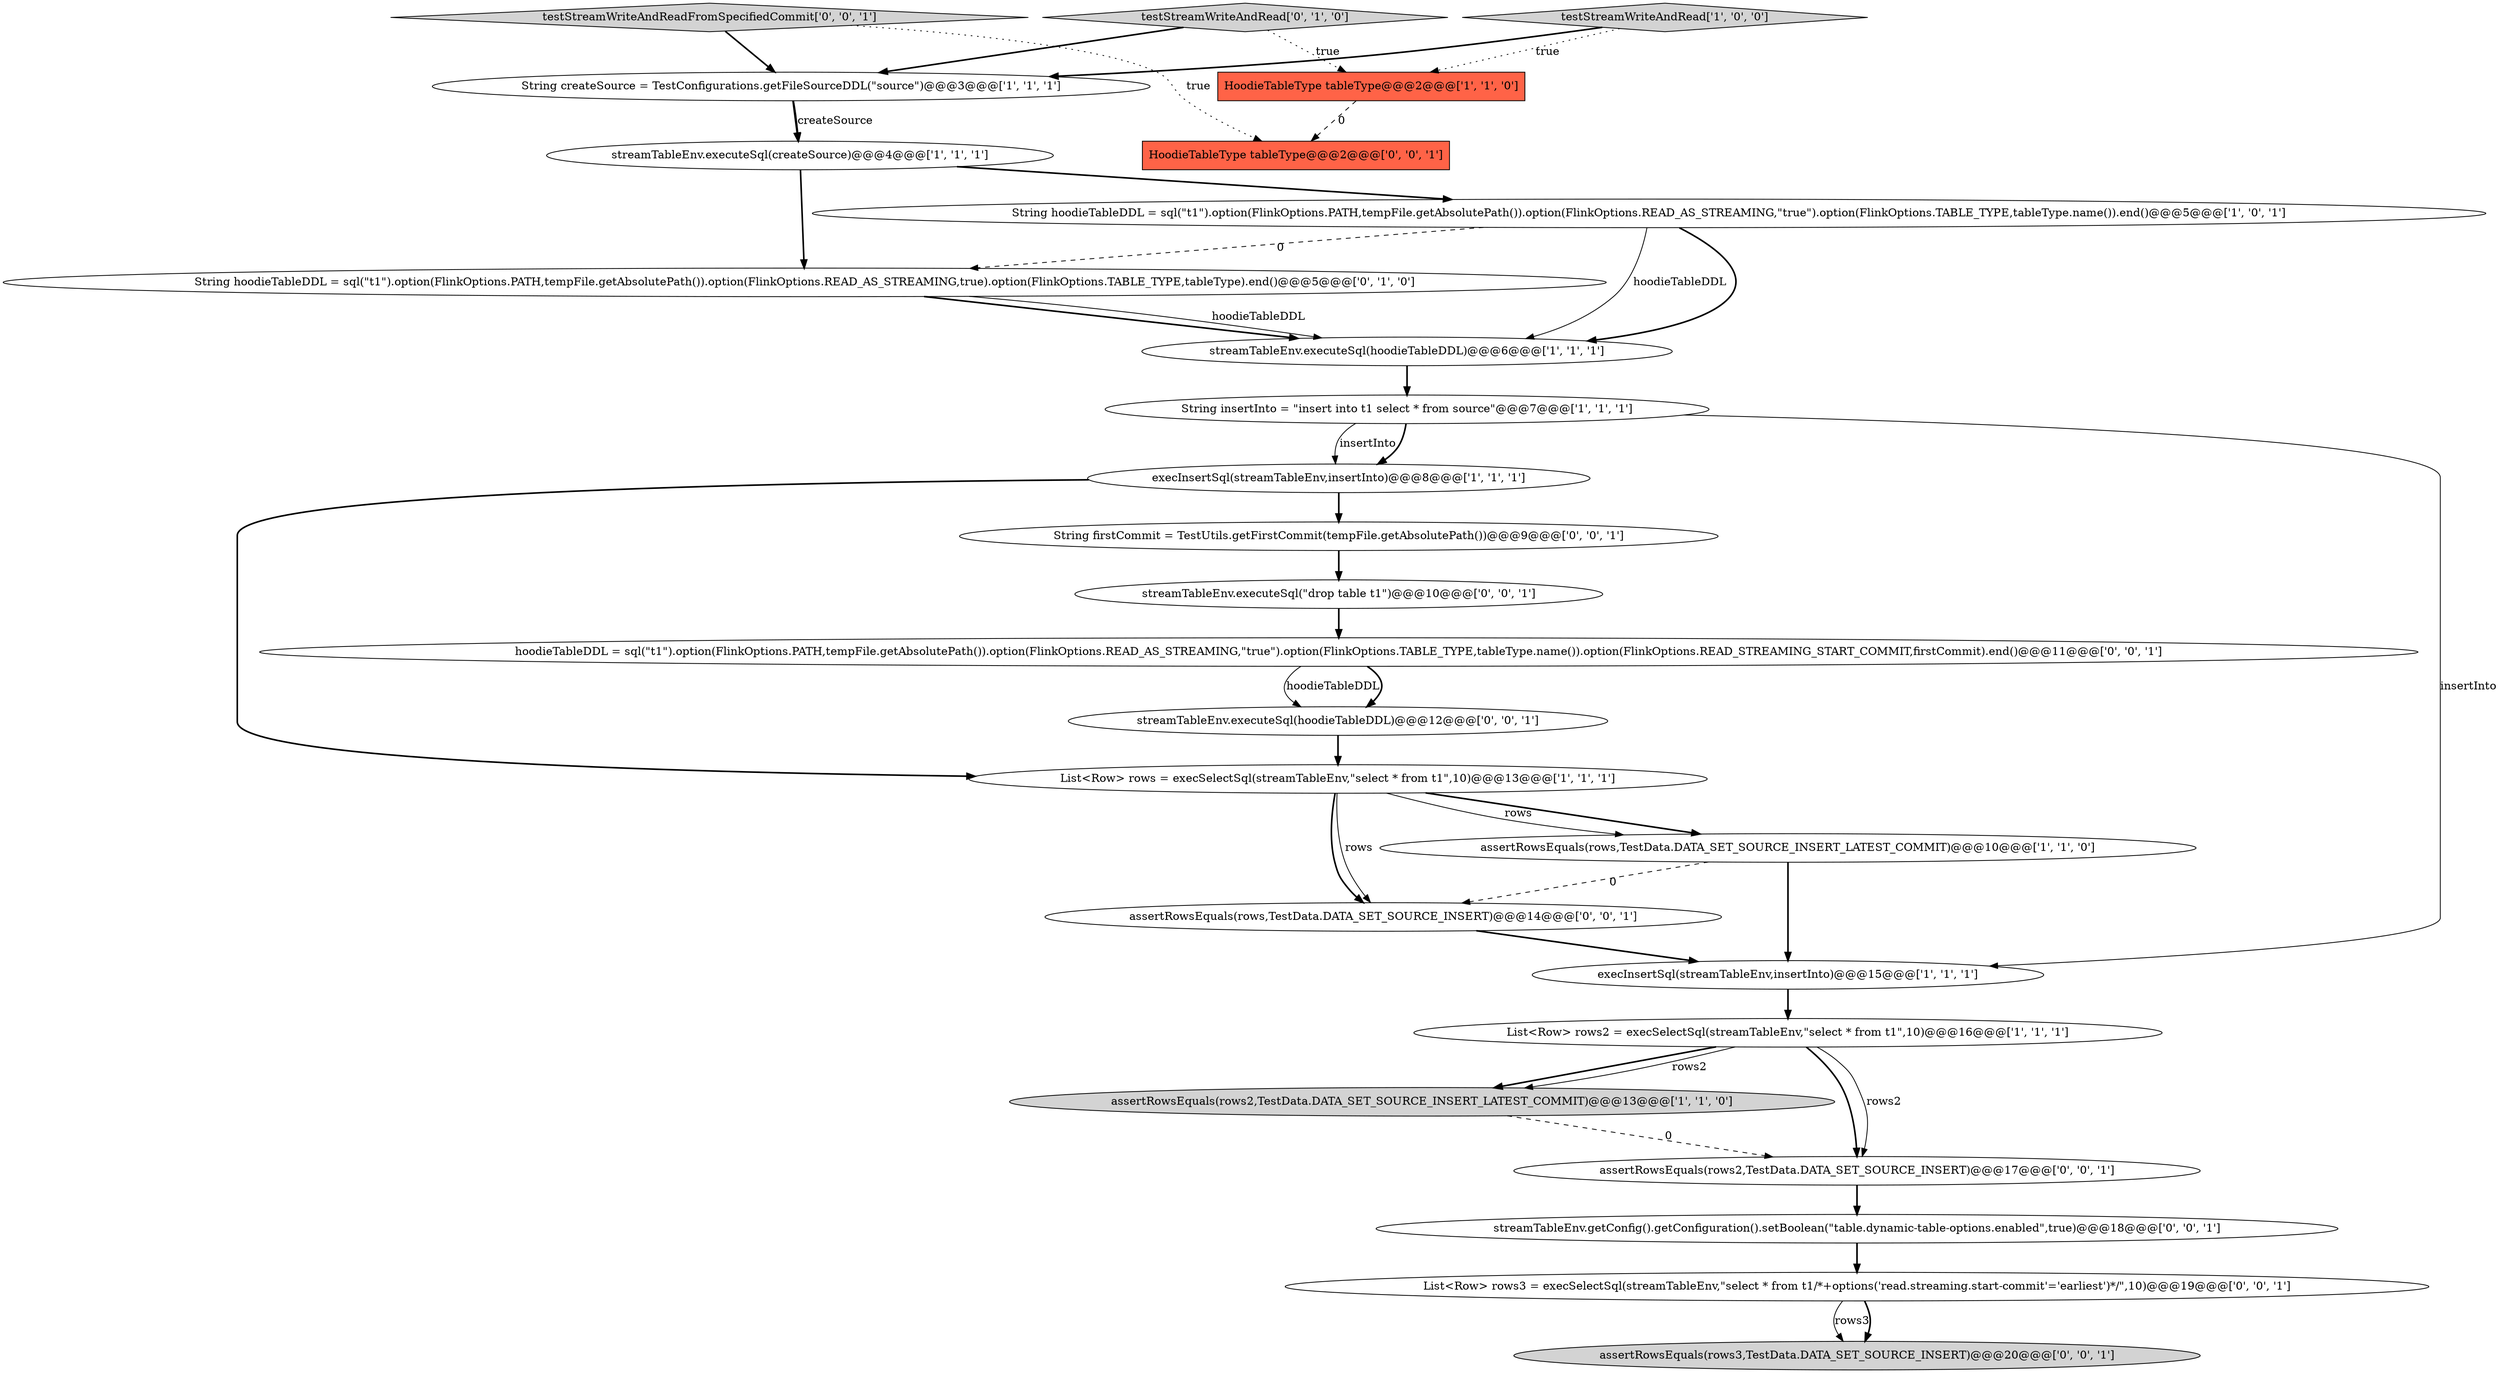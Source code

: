 digraph {
5 [style = filled, label = "streamTableEnv.executeSql(createSource)@@@4@@@['1', '1', '1']", fillcolor = white, shape = ellipse image = "AAA0AAABBB1BBB"];
12 [style = filled, label = "String hoodieTableDDL = sql(\"t1\").option(FlinkOptions.PATH,tempFile.getAbsolutePath()).option(FlinkOptions.READ_AS_STREAMING,\"true\").option(FlinkOptions.TABLE_TYPE,tableType.name()).end()@@@5@@@['1', '0', '1']", fillcolor = white, shape = ellipse image = "AAA0AAABBB1BBB"];
17 [style = filled, label = "streamTableEnv.getConfig().getConfiguration().setBoolean(\"table.dynamic-table-options.enabled\",true)@@@18@@@['0', '0', '1']", fillcolor = white, shape = ellipse image = "AAA0AAABBB3BBB"];
22 [style = filled, label = "testStreamWriteAndReadFromSpecifiedCommit['0', '0', '1']", fillcolor = lightgray, shape = diamond image = "AAA0AAABBB3BBB"];
25 [style = filled, label = "HoodieTableType tableType@@@2@@@['0', '0', '1']", fillcolor = tomato, shape = box image = "AAA0AAABBB3BBB"];
11 [style = filled, label = "assertRowsEquals(rows,TestData.DATA_SET_SOURCE_INSERT_LATEST_COMMIT)@@@10@@@['1', '1', '0']", fillcolor = white, shape = ellipse image = "AAA0AAABBB1BBB"];
18 [style = filled, label = "List<Row> rows3 = execSelectSql(streamTableEnv,\"select * from t1/*+options('read.streaming.start-commit'='earliest')*/\",10)@@@19@@@['0', '0', '1']", fillcolor = white, shape = ellipse image = "AAA0AAABBB3BBB"];
20 [style = filled, label = "assertRowsEquals(rows,TestData.DATA_SET_SOURCE_INSERT)@@@14@@@['0', '0', '1']", fillcolor = white, shape = ellipse image = "AAA0AAABBB3BBB"];
24 [style = filled, label = "hoodieTableDDL = sql(\"t1\").option(FlinkOptions.PATH,tempFile.getAbsolutePath()).option(FlinkOptions.READ_AS_STREAMING,\"true\").option(FlinkOptions.TABLE_TYPE,tableType.name()).option(FlinkOptions.READ_STREAMING_START_COMMIT,firstCommit).end()@@@11@@@['0', '0', '1']", fillcolor = white, shape = ellipse image = "AAA0AAABBB3BBB"];
4 [style = filled, label = "String createSource = TestConfigurations.getFileSourceDDL(\"source\")@@@3@@@['1', '1', '1']", fillcolor = white, shape = ellipse image = "AAA0AAABBB1BBB"];
8 [style = filled, label = "assertRowsEquals(rows2,TestData.DATA_SET_SOURCE_INSERT_LATEST_COMMIT)@@@13@@@['1', '1', '0']", fillcolor = lightgray, shape = ellipse image = "AAA0AAABBB1BBB"];
0 [style = filled, label = "execInsertSql(streamTableEnv,insertInto)@@@8@@@['1', '1', '1']", fillcolor = white, shape = ellipse image = "AAA0AAABBB1BBB"];
13 [style = filled, label = "testStreamWriteAndRead['0', '1', '0']", fillcolor = lightgray, shape = diamond image = "AAA0AAABBB2BBB"];
7 [style = filled, label = "HoodieTableType tableType@@@2@@@['1', '1', '0']", fillcolor = tomato, shape = box image = "AAA0AAABBB1BBB"];
19 [style = filled, label = "streamTableEnv.executeSql(\"drop table t1\")@@@10@@@['0', '0', '1']", fillcolor = white, shape = ellipse image = "AAA0AAABBB3BBB"];
21 [style = filled, label = "assertRowsEquals(rows2,TestData.DATA_SET_SOURCE_INSERT)@@@17@@@['0', '0', '1']", fillcolor = white, shape = ellipse image = "AAA0AAABBB3BBB"];
14 [style = filled, label = "String hoodieTableDDL = sql(\"t1\").option(FlinkOptions.PATH,tempFile.getAbsolutePath()).option(FlinkOptions.READ_AS_STREAMING,true).option(FlinkOptions.TABLE_TYPE,tableType).end()@@@5@@@['0', '1', '0']", fillcolor = white, shape = ellipse image = "AAA1AAABBB2BBB"];
23 [style = filled, label = "String firstCommit = TestUtils.getFirstCommit(tempFile.getAbsolutePath())@@@9@@@['0', '0', '1']", fillcolor = white, shape = ellipse image = "AAA0AAABBB3BBB"];
16 [style = filled, label = "streamTableEnv.executeSql(hoodieTableDDL)@@@12@@@['0', '0', '1']", fillcolor = white, shape = ellipse image = "AAA0AAABBB3BBB"];
9 [style = filled, label = "streamTableEnv.executeSql(hoodieTableDDL)@@@6@@@['1', '1', '1']", fillcolor = white, shape = ellipse image = "AAA0AAABBB1BBB"];
3 [style = filled, label = "testStreamWriteAndRead['1', '0', '0']", fillcolor = lightgray, shape = diamond image = "AAA0AAABBB1BBB"];
1 [style = filled, label = "String insertInto = \"insert into t1 select * from source\"@@@7@@@['1', '1', '1']", fillcolor = white, shape = ellipse image = "AAA0AAABBB1BBB"];
2 [style = filled, label = "List<Row> rows = execSelectSql(streamTableEnv,\"select * from t1\",10)@@@13@@@['1', '1', '1']", fillcolor = white, shape = ellipse image = "AAA0AAABBB1BBB"];
15 [style = filled, label = "assertRowsEquals(rows3,TestData.DATA_SET_SOURCE_INSERT)@@@20@@@['0', '0', '1']", fillcolor = lightgray, shape = ellipse image = "AAA0AAABBB3BBB"];
10 [style = filled, label = "List<Row> rows2 = execSelectSql(streamTableEnv,\"select * from t1\",10)@@@16@@@['1', '1', '1']", fillcolor = white, shape = ellipse image = "AAA0AAABBB1BBB"];
6 [style = filled, label = "execInsertSql(streamTableEnv,insertInto)@@@15@@@['1', '1', '1']", fillcolor = white, shape = ellipse image = "AAA0AAABBB1BBB"];
5->14 [style = bold, label=""];
10->21 [style = bold, label=""];
13->4 [style = bold, label=""];
23->19 [style = bold, label=""];
20->6 [style = bold, label=""];
11->20 [style = dashed, label="0"];
12->14 [style = dashed, label="0"];
2->11 [style = bold, label=""];
1->6 [style = solid, label="insertInto"];
17->18 [style = bold, label=""];
4->5 [style = bold, label=""];
21->17 [style = bold, label=""];
18->15 [style = solid, label="rows3"];
10->8 [style = bold, label=""];
4->5 [style = solid, label="createSource"];
2->11 [style = solid, label="rows"];
24->16 [style = solid, label="hoodieTableDDL"];
14->9 [style = bold, label=""];
19->24 [style = bold, label=""];
11->6 [style = bold, label=""];
7->25 [style = dashed, label="0"];
2->20 [style = solid, label="rows"];
1->0 [style = solid, label="insertInto"];
12->9 [style = solid, label="hoodieTableDDL"];
6->10 [style = bold, label=""];
0->23 [style = bold, label=""];
14->9 [style = solid, label="hoodieTableDDL"];
12->9 [style = bold, label=""];
16->2 [style = bold, label=""];
22->25 [style = dotted, label="true"];
8->21 [style = dashed, label="0"];
24->16 [style = bold, label=""];
2->20 [style = bold, label=""];
18->15 [style = bold, label=""];
22->4 [style = bold, label=""];
10->8 [style = solid, label="rows2"];
5->12 [style = bold, label=""];
3->7 [style = dotted, label="true"];
0->2 [style = bold, label=""];
9->1 [style = bold, label=""];
13->7 [style = dotted, label="true"];
3->4 [style = bold, label=""];
1->0 [style = bold, label=""];
10->21 [style = solid, label="rows2"];
}
